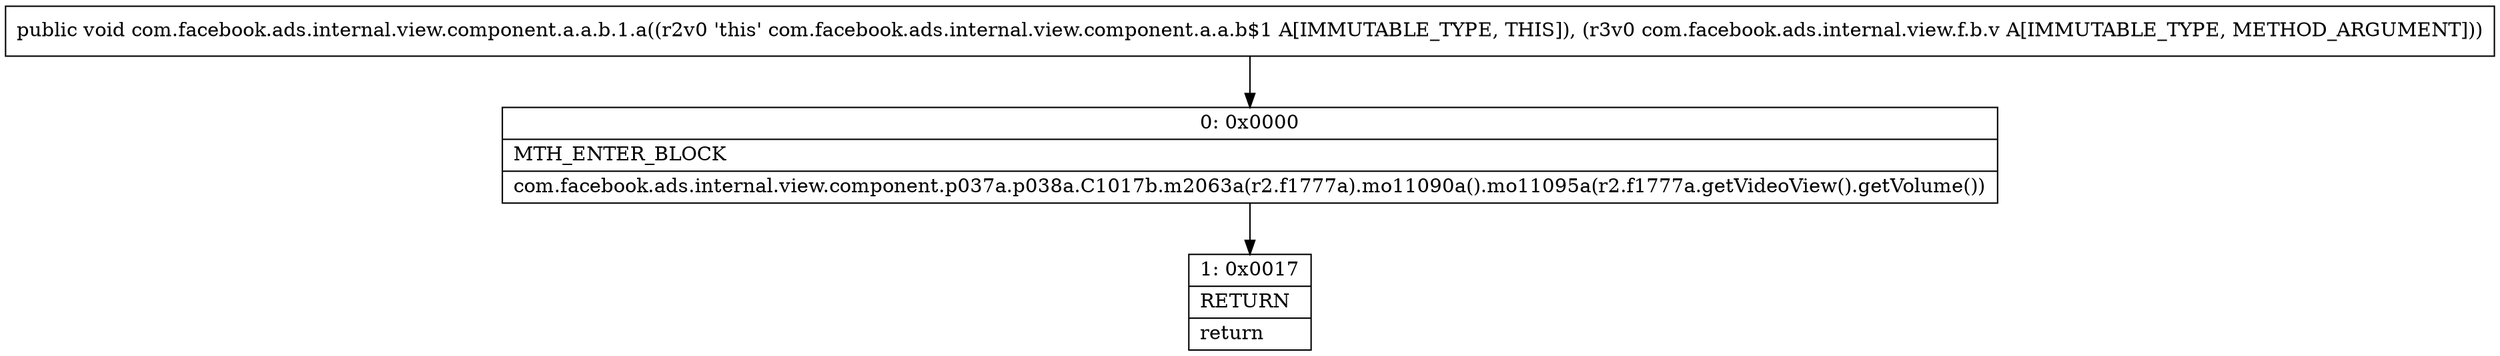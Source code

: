 digraph "CFG forcom.facebook.ads.internal.view.component.a.a.b.1.a(Lcom\/facebook\/ads\/internal\/view\/f\/b\/v;)V" {
Node_0 [shape=record,label="{0\:\ 0x0000|MTH_ENTER_BLOCK\l|com.facebook.ads.internal.view.component.p037a.p038a.C1017b.m2063a(r2.f1777a).mo11090a().mo11095a(r2.f1777a.getVideoView().getVolume())\l}"];
Node_1 [shape=record,label="{1\:\ 0x0017|RETURN\l|return\l}"];
MethodNode[shape=record,label="{public void com.facebook.ads.internal.view.component.a.a.b.1.a((r2v0 'this' com.facebook.ads.internal.view.component.a.a.b$1 A[IMMUTABLE_TYPE, THIS]), (r3v0 com.facebook.ads.internal.view.f.b.v A[IMMUTABLE_TYPE, METHOD_ARGUMENT])) }"];
MethodNode -> Node_0;
Node_0 -> Node_1;
}

